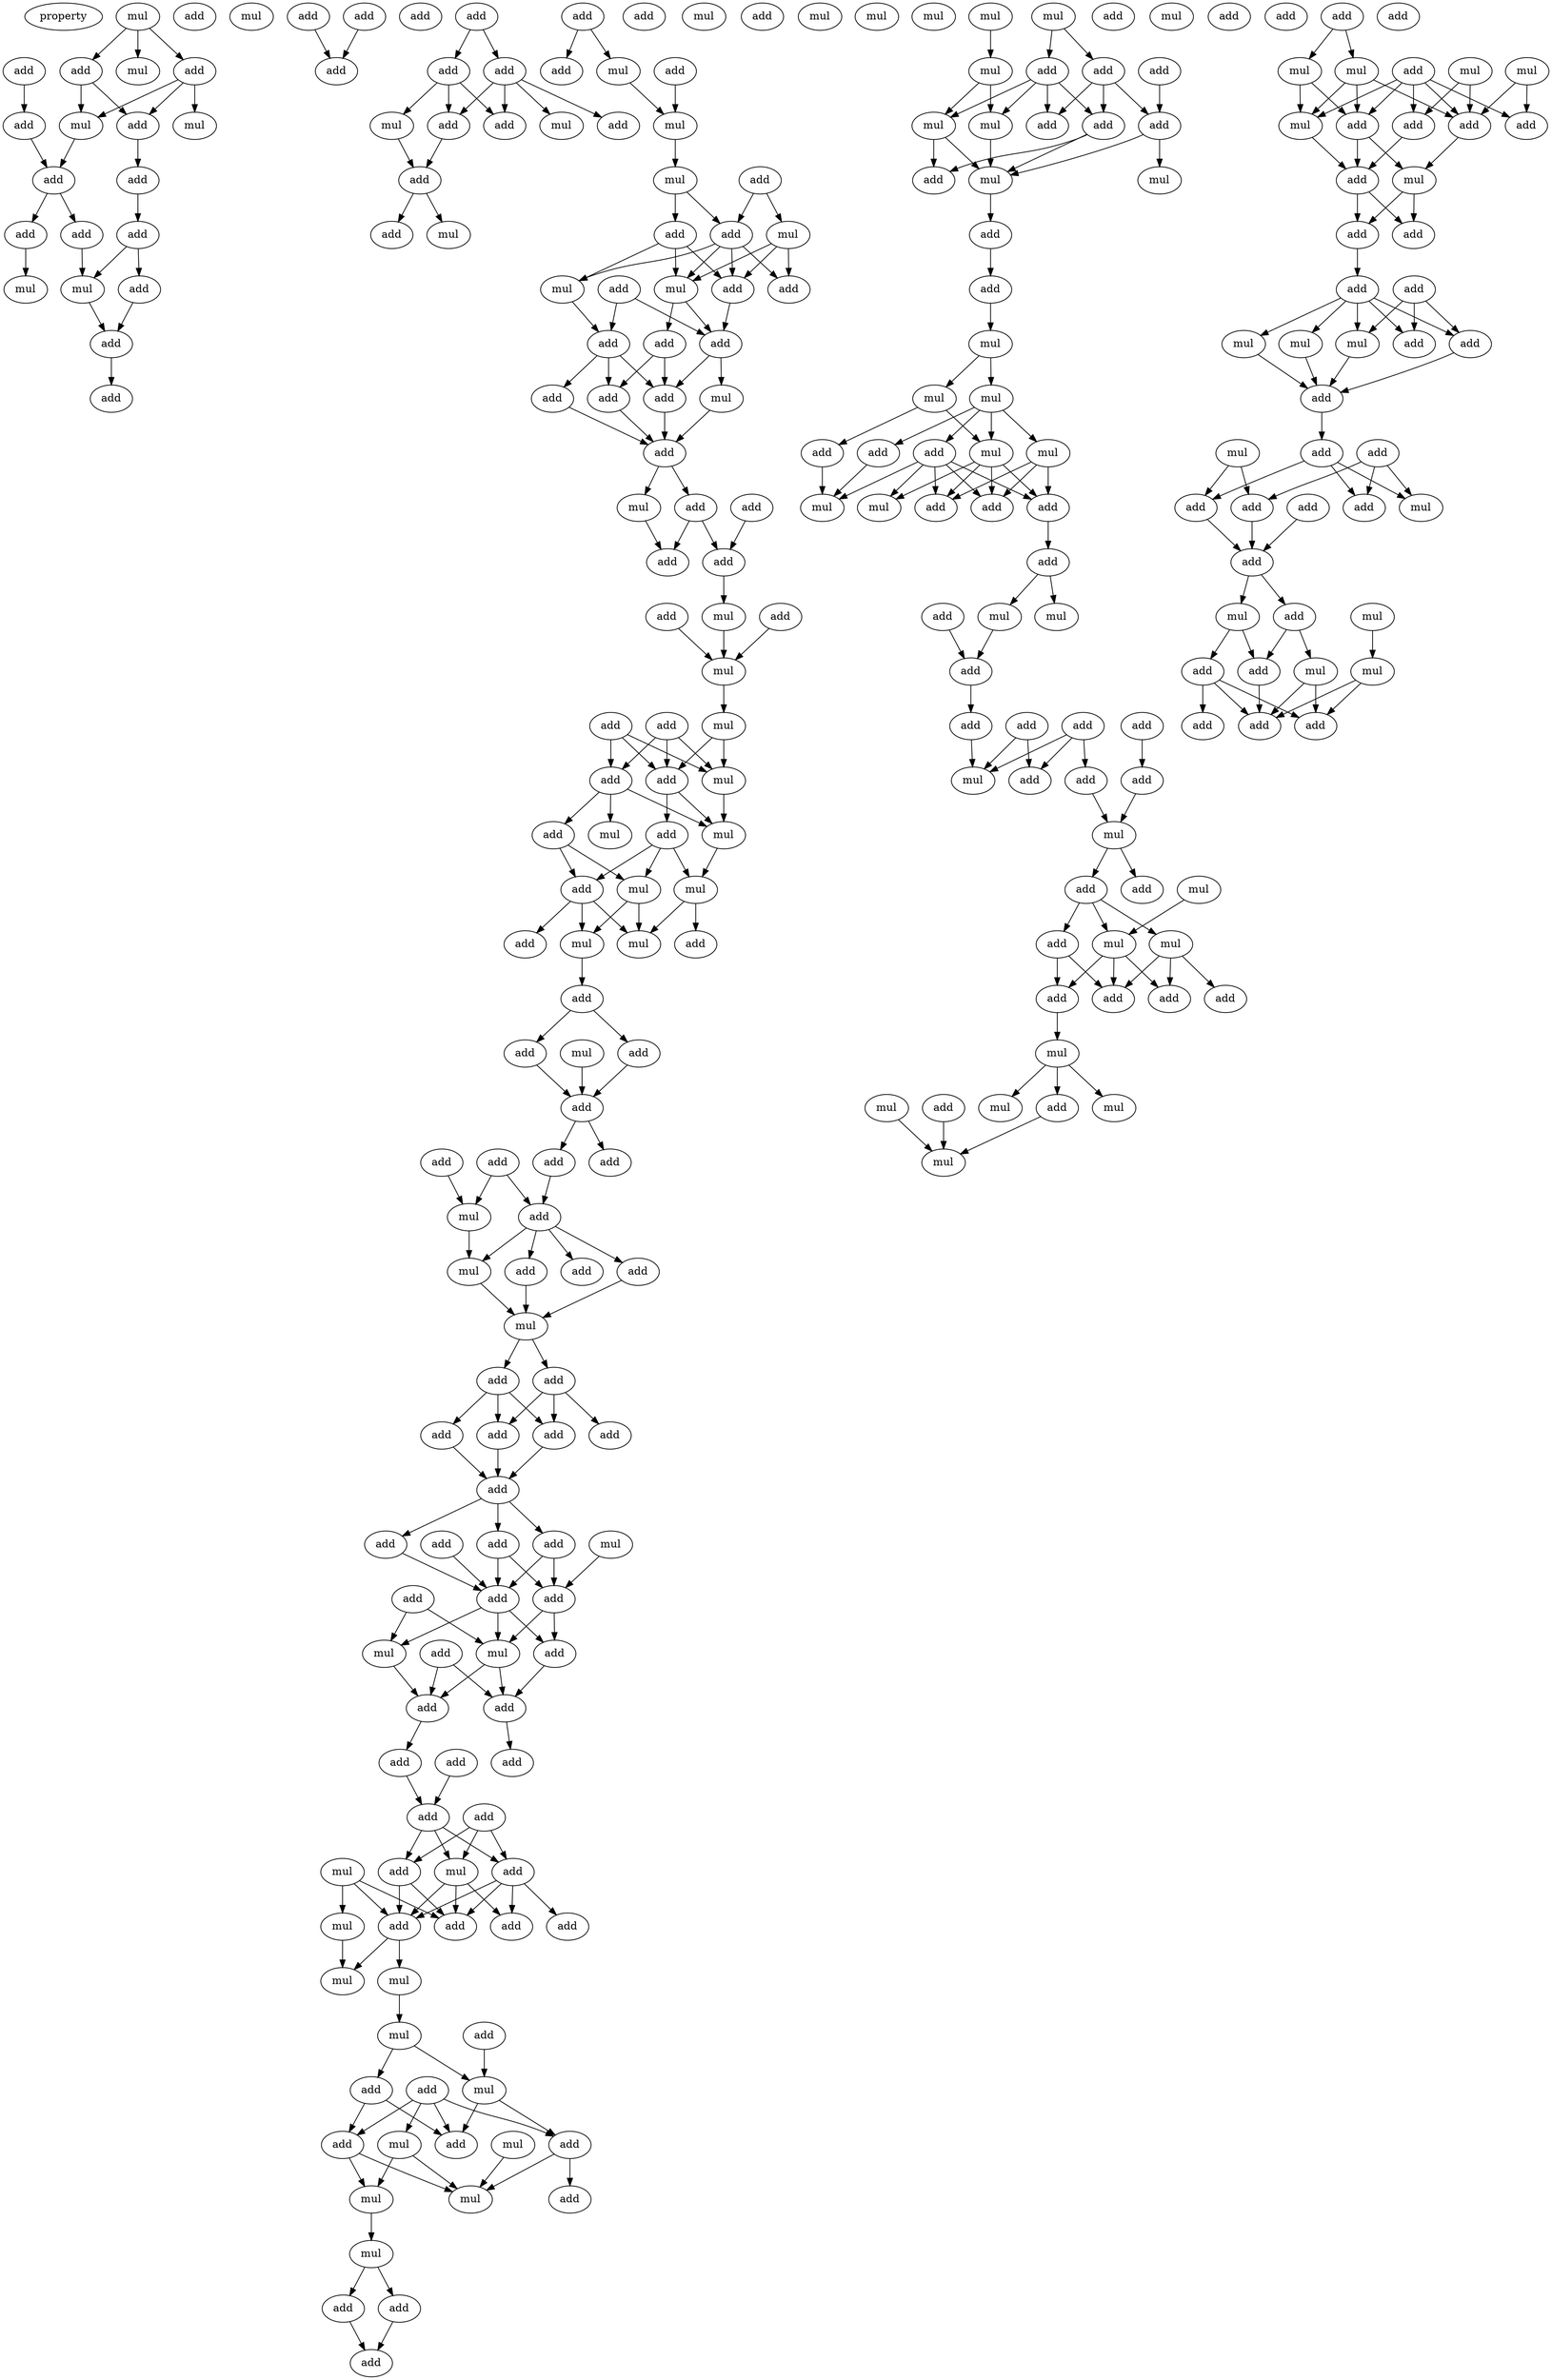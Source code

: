 digraph {
    node [fontcolor=black]
    property [mul=2,lf=1.3]
    0 [ label = mul ];
    1 [ label = add ];
    2 [ label = add ];
    3 [ label = add ];
    4 [ label = add ];
    5 [ label = mul ];
    6 [ label = add ];
    7 [ label = add ];
    8 [ label = mul ];
    9 [ label = mul ];
    10 [ label = add ];
    11 [ label = add ];
    12 [ label = add ];
    13 [ label = add ];
    14 [ label = add ];
    15 [ label = add ];
    16 [ label = mul ];
    17 [ label = mul ];
    18 [ label = add ];
    19 [ label = mul ];
    20 [ label = add ];
    21 [ label = add ];
    22 [ label = add ];
    23 [ label = add ];
    24 [ label = add ];
    25 [ label = add ];
    26 [ label = add ];
    27 [ label = add ];
    28 [ label = add ];
    29 [ label = add ];
    30 [ label = add ];
    31 [ label = mul ];
    32 [ label = mul ];
    33 [ label = add ];
    34 [ label = add ];
    35 [ label = mul ];
    36 [ label = add ];
    37 [ label = add ];
    38 [ label = mul ];
    39 [ label = add ];
    40 [ label = mul ];
    41 [ label = add ];
    42 [ label = mul ];
    43 [ label = add ];
    44 [ label = mul ];
    45 [ label = mul ];
    46 [ label = add ];
    47 [ label = add ];
    48 [ label = add ];
    49 [ label = add ];
    50 [ label = mul ];
    51 [ label = mul ];
    52 [ label = add ];
    53 [ label = add ];
    54 [ label = add ];
    55 [ label = add ];
    56 [ label = add ];
    57 [ label = add ];
    58 [ label = add ];
    59 [ label = mul ];
    60 [ label = add ];
    61 [ label = mul ];
    62 [ label = add ];
    63 [ label = add ];
    64 [ label = add ];
    65 [ label = add ];
    66 [ label = add ];
    67 [ label = mul ];
    68 [ label = add ];
    69 [ label = mul ];
    70 [ label = add ];
    71 [ label = mul ];
    72 [ label = add ];
    73 [ label = add ];
    74 [ label = add ];
    75 [ label = mul ];
    76 [ label = add ];
    77 [ label = mul ];
    78 [ label = add ];
    79 [ label = add ];
    80 [ label = mul ];
    81 [ label = mul ];
    82 [ label = add ];
    83 [ label = mul ];
    84 [ label = mul ];
    85 [ label = add ];
    86 [ label = mul ];
    87 [ label = add ];
    88 [ label = add ];
    89 [ label = mul ];
    90 [ label = add ];
    91 [ label = mul ];
    92 [ label = add ];
    93 [ label = add ];
    94 [ label = add ];
    95 [ label = add ];
    96 [ label = add ];
    97 [ label = add ];
    98 [ label = add ];
    99 [ label = mul ];
    100 [ label = mul ];
    101 [ label = mul ];
    102 [ label = add ];
    103 [ label = add ];
    104 [ label = add ];
    105 [ label = mul ];
    106 [ label = add ];
    107 [ label = add ];
    108 [ label = add ];
    109 [ label = add ];
    110 [ label = add ];
    111 [ label = add ];
    112 [ label = add ];
    113 [ label = add ];
    114 [ label = add ];
    115 [ label = mul ];
    116 [ label = add ];
    117 [ label = add ];
    118 [ label = add ];
    119 [ label = add ];
    120 [ label = add ];
    121 [ label = add ];
    122 [ label = mul ];
    123 [ label = mul ];
    124 [ label = add ];
    125 [ label = add ];
    126 [ label = add ];
    127 [ label = add ];
    128 [ label = mul ];
    129 [ label = add ];
    130 [ label = add ];
    131 [ label = add ];
    132 [ label = add ];
    133 [ label = mul ];
    134 [ label = add ];
    135 [ label = mul ];
    136 [ label = add ];
    137 [ label = add ];
    138 [ label = add ];
    139 [ label = add ];
    140 [ label = mul ];
    141 [ label = add ];
    142 [ label = mul ];
    143 [ label = mul ];
    144 [ label = mul ];
    145 [ label = add ];
    146 [ label = add ];
    147 [ label = add ];
    148 [ label = mul ];
    149 [ label = mul ];
    150 [ label = add ];
    151 [ label = add ];
    152 [ label = mul ];
    153 [ label = add ];
    154 [ label = add ];
    155 [ label = mul ];
    156 [ label = mul ];
    157 [ label = mul ];
    158 [ label = add ];
    159 [ label = add ];
    160 [ label = add ];
    161 [ label = mul ];
    162 [ label = mul ];
    163 [ label = add ];
    164 [ label = add ];
    165 [ label = mul ];
    166 [ label = add ];
    167 [ label = add ];
    168 [ label = add ];
    169 [ label = mul ];
    170 [ label = add ];
    171 [ label = mul ];
    172 [ label = add ];
    173 [ label = mul ];
    174 [ label = mul ];
    175 [ label = add ];
    176 [ label = add ];
    177 [ label = add ];
    178 [ label = mul ];
    179 [ label = mul ];
    180 [ label = mul ];
    181 [ label = mul ];
    182 [ label = mul ];
    183 [ label = add ];
    184 [ label = add ];
    185 [ label = add ];
    186 [ label = mul ];
    187 [ label = mul ];
    188 [ label = add ];
    189 [ label = add ];
    190 [ label = mul ];
    191 [ label = add ];
    192 [ label = add ];
    193 [ label = add ];
    194 [ label = mul ];
    195 [ label = mul ];
    196 [ label = add ];
    197 [ label = add ];
    198 [ label = add ];
    199 [ label = add ];
    200 [ label = add ];
    201 [ label = add ];
    202 [ label = add ];
    203 [ label = mul ];
    204 [ label = add ];
    205 [ label = add ];
    206 [ label = mul ];
    207 [ label = add ];
    208 [ label = add ];
    209 [ label = mul ];
    210 [ label = add ];
    211 [ label = mul ];
    212 [ label = mul ];
    213 [ label = add ];
    214 [ label = add ];
    215 [ label = add ];
    216 [ label = add ];
    217 [ label = mul ];
    218 [ label = mul ];
    219 [ label = add ];
    220 [ label = mul ];
    221 [ label = add ];
    222 [ label = mul ];
    223 [ label = mul ];
    224 [ label = add ];
    225 [ label = add ];
    226 [ label = mul ];
    227 [ label = mul ];
    228 [ label = add ];
    229 [ label = mul ];
    230 [ label = mul ];
    231 [ label = add ];
    232 [ label = add ];
    233 [ label = add ];
    234 [ label = mul ];
    235 [ label = add ];
    236 [ label = add ];
    237 [ label = mul ];
    238 [ label = add ];
    239 [ label = add ];
    240 [ label = add ];
    241 [ label = add ];
    242 [ label = add ];
    243 [ label = mul ];
    244 [ label = mul ];
    245 [ label = add ];
    246 [ label = mul ];
    247 [ label = add ];
    248 [ label = add ];
    249 [ label = add ];
    250 [ label = add ];
    251 [ label = mul ];
    252 [ label = add ];
    253 [ label = add ];
    254 [ label = add ];
    255 [ label = add ];
    256 [ label = mul ];
    257 [ label = add ];
    258 [ label = mul ];
    259 [ label = mul ];
    260 [ label = add ];
    261 [ label = add ];
    262 [ label = mul ];
    263 [ label = add ];
    264 [ label = mul ];
    265 [ label = add ];
    266 [ label = add ];
    267 [ label = add ];
    0 -> 3 [ name = 0 ];
    0 -> 4 [ name = 1 ];
    0 -> 5 [ name = 2 ];
    1 -> 7 [ name = 3 ];
    3 -> 6 [ name = 4 ];
    3 -> 9 [ name = 5 ];
    4 -> 6 [ name = 6 ];
    4 -> 8 [ name = 7 ];
    4 -> 9 [ name = 8 ];
    6 -> 11 [ name = 9 ];
    7 -> 10 [ name = 10 ];
    9 -> 10 [ name = 11 ];
    10 -> 12 [ name = 12 ];
    10 -> 13 [ name = 13 ];
    11 -> 14 [ name = 14 ];
    12 -> 17 [ name = 15 ];
    13 -> 16 [ name = 16 ];
    14 -> 15 [ name = 17 ];
    14 -> 17 [ name = 18 ];
    15 -> 18 [ name = 19 ];
    17 -> 18 [ name = 20 ];
    18 -> 23 [ name = 21 ];
    20 -> 24 [ name = 22 ];
    22 -> 24 [ name = 23 ];
    25 -> 26 [ name = 24 ];
    25 -> 27 [ name = 25 ];
    26 -> 28 [ name = 26 ];
    26 -> 29 [ name = 27 ];
    26 -> 30 [ name = 28 ];
    26 -> 32 [ name = 29 ];
    27 -> 28 [ name = 30 ];
    27 -> 29 [ name = 31 ];
    27 -> 31 [ name = 32 ];
    28 -> 33 [ name = 33 ];
    31 -> 33 [ name = 34 ];
    33 -> 34 [ name = 35 ];
    33 -> 35 [ name = 36 ];
    36 -> 39 [ name = 37 ];
    36 -> 40 [ name = 38 ];
    40 -> 42 [ name = 39 ];
    41 -> 42 [ name = 40 ];
    42 -> 44 [ name = 41 ];
    43 -> 45 [ name = 42 ];
    43 -> 47 [ name = 43 ];
    44 -> 46 [ name = 44 ];
    44 -> 47 [ name = 45 ];
    45 -> 49 [ name = 46 ];
    45 -> 51 [ name = 47 ];
    45 -> 52 [ name = 48 ];
    46 -> 49 [ name = 49 ];
    46 -> 50 [ name = 50 ];
    46 -> 51 [ name = 51 ];
    47 -> 49 [ name = 52 ];
    47 -> 50 [ name = 53 ];
    47 -> 51 [ name = 54 ];
    47 -> 52 [ name = 55 ];
    48 -> 54 [ name = 56 ];
    48 -> 55 [ name = 57 ];
    49 -> 55 [ name = 58 ];
    50 -> 54 [ name = 59 ];
    51 -> 53 [ name = 60 ];
    51 -> 55 [ name = 61 ];
    53 -> 57 [ name = 62 ];
    53 -> 58 [ name = 63 ];
    54 -> 56 [ name = 64 ];
    54 -> 57 [ name = 65 ];
    54 -> 58 [ name = 66 ];
    55 -> 58 [ name = 67 ];
    55 -> 59 [ name = 68 ];
    56 -> 60 [ name = 69 ];
    57 -> 60 [ name = 70 ];
    58 -> 60 [ name = 71 ];
    59 -> 60 [ name = 72 ];
    60 -> 61 [ name = 73 ];
    60 -> 63 [ name = 74 ];
    61 -> 65 [ name = 75 ];
    62 -> 64 [ name = 76 ];
    63 -> 64 [ name = 77 ];
    63 -> 65 [ name = 78 ];
    64 -> 67 [ name = 79 ];
    66 -> 69 [ name = 80 ];
    67 -> 69 [ name = 81 ];
    68 -> 69 [ name = 82 ];
    69 -> 71 [ name = 83 ];
    71 -> 75 [ name = 84 ];
    71 -> 76 [ name = 85 ];
    72 -> 74 [ name = 86 ];
    72 -> 75 [ name = 87 ];
    72 -> 76 [ name = 88 ];
    73 -> 74 [ name = 89 ];
    73 -> 75 [ name = 90 ];
    73 -> 76 [ name = 91 ];
    74 -> 77 [ name = 92 ];
    74 -> 79 [ name = 93 ];
    74 -> 80 [ name = 94 ];
    75 -> 77 [ name = 95 ];
    76 -> 77 [ name = 96 ];
    76 -> 78 [ name = 97 ];
    77 -> 81 [ name = 98 ];
    78 -> 81 [ name = 99 ];
    78 -> 82 [ name = 100 ];
    78 -> 83 [ name = 101 ];
    79 -> 82 [ name = 102 ];
    79 -> 83 [ name = 103 ];
    81 -> 84 [ name = 104 ];
    81 -> 87 [ name = 105 ];
    82 -> 84 [ name = 106 ];
    82 -> 85 [ name = 107 ];
    82 -> 86 [ name = 108 ];
    83 -> 84 [ name = 109 ];
    83 -> 86 [ name = 110 ];
    86 -> 88 [ name = 111 ];
    88 -> 90 [ name = 112 ];
    88 -> 92 [ name = 113 ];
    90 -> 93 [ name = 114 ];
    91 -> 93 [ name = 115 ];
    92 -> 93 [ name = 116 ];
    93 -> 95 [ name = 117 ];
    93 -> 97 [ name = 118 ];
    94 -> 98 [ name = 119 ];
    94 -> 99 [ name = 120 ];
    95 -> 98 [ name = 121 ];
    96 -> 99 [ name = 122 ];
    98 -> 101 [ name = 123 ];
    98 -> 102 [ name = 124 ];
    98 -> 103 [ name = 125 ];
    98 -> 104 [ name = 126 ];
    99 -> 101 [ name = 127 ];
    101 -> 105 [ name = 128 ];
    102 -> 105 [ name = 129 ];
    103 -> 105 [ name = 130 ];
    105 -> 106 [ name = 131 ];
    105 -> 107 [ name = 132 ];
    106 -> 109 [ name = 133 ];
    106 -> 110 [ name = 134 ];
    106 -> 111 [ name = 135 ];
    107 -> 108 [ name = 136 ];
    107 -> 109 [ name = 137 ];
    107 -> 110 [ name = 138 ];
    109 -> 112 [ name = 139 ];
    110 -> 112 [ name = 140 ];
    111 -> 112 [ name = 141 ];
    112 -> 114 [ name = 142 ];
    112 -> 116 [ name = 143 ];
    112 -> 117 [ name = 144 ];
    113 -> 119 [ name = 145 ];
    114 -> 119 [ name = 146 ];
    115 -> 118 [ name = 147 ];
    116 -> 118 [ name = 148 ];
    116 -> 119 [ name = 149 ];
    117 -> 118 [ name = 150 ];
    117 -> 119 [ name = 151 ];
    118 -> 123 [ name = 152 ];
    118 -> 124 [ name = 153 ];
    119 -> 122 [ name = 154 ];
    119 -> 123 [ name = 155 ];
    119 -> 124 [ name = 156 ];
    120 -> 122 [ name = 157 ];
    120 -> 123 [ name = 158 ];
    121 -> 125 [ name = 159 ];
    121 -> 126 [ name = 160 ];
    122 -> 125 [ name = 161 ];
    123 -> 125 [ name = 162 ];
    123 -> 126 [ name = 163 ];
    124 -> 126 [ name = 164 ];
    125 -> 130 [ name = 165 ];
    126 -> 127 [ name = 166 ];
    129 -> 131 [ name = 167 ];
    130 -> 131 [ name = 168 ];
    131 -> 133 [ name = 169 ];
    131 -> 134 [ name = 170 ];
    131 -> 136 [ name = 171 ];
    132 -> 133 [ name = 172 ];
    132 -> 134 [ name = 173 ];
    132 -> 136 [ name = 174 ];
    133 -> 137 [ name = 175 ];
    133 -> 139 [ name = 176 ];
    133 -> 141 [ name = 177 ];
    134 -> 137 [ name = 178 ];
    134 -> 141 [ name = 179 ];
    135 -> 137 [ name = 180 ];
    135 -> 140 [ name = 181 ];
    135 -> 141 [ name = 182 ];
    136 -> 137 [ name = 183 ];
    136 -> 138 [ name = 184 ];
    136 -> 139 [ name = 185 ];
    136 -> 141 [ name = 186 ];
    137 -> 142 [ name = 187 ];
    137 -> 143 [ name = 188 ];
    140 -> 143 [ name = 189 ];
    142 -> 144 [ name = 190 ];
    144 -> 146 [ name = 191 ];
    144 -> 148 [ name = 192 ];
    145 -> 148 [ name = 193 ];
    146 -> 150 [ name = 194 ];
    146 -> 151 [ name = 195 ];
    147 -> 149 [ name = 196 ];
    147 -> 150 [ name = 197 ];
    147 -> 151 [ name = 198 ];
    147 -> 153 [ name = 199 ];
    148 -> 151 [ name = 200 ];
    148 -> 153 [ name = 201 ];
    149 -> 155 [ name = 202 ];
    149 -> 156 [ name = 203 ];
    150 -> 155 [ name = 204 ];
    150 -> 156 [ name = 205 ];
    152 -> 156 [ name = 206 ];
    153 -> 154 [ name = 207 ];
    153 -> 156 [ name = 208 ];
    155 -> 157 [ name = 209 ];
    157 -> 158 [ name = 210 ];
    157 -> 159 [ name = 211 ];
    158 -> 160 [ name = 212 ];
    159 -> 160 [ name = 213 ];
    161 -> 163 [ name = 214 ];
    161 -> 166 [ name = 215 ];
    162 -> 165 [ name = 216 ];
    163 -> 167 [ name = 217 ];
    163 -> 168 [ name = 218 ];
    163 -> 170 [ name = 219 ];
    164 -> 170 [ name = 220 ];
    165 -> 169 [ name = 221 ];
    165 -> 171 [ name = 222 ];
    166 -> 167 [ name = 223 ];
    166 -> 168 [ name = 224 ];
    166 -> 169 [ name = 225 ];
    166 -> 171 [ name = 226 ];
    167 -> 172 [ name = 227 ];
    167 -> 174 [ name = 228 ];
    169 -> 172 [ name = 229 ];
    169 -> 174 [ name = 230 ];
    170 -> 173 [ name = 231 ];
    170 -> 174 [ name = 232 ];
    171 -> 174 [ name = 233 ];
    174 -> 175 [ name = 234 ];
    175 -> 176 [ name = 235 ];
    176 -> 178 [ name = 236 ];
    178 -> 180 [ name = 237 ];
    178 -> 181 [ name = 238 ];
    180 -> 182 [ name = 239 ];
    180 -> 184 [ name = 240 ];
    180 -> 185 [ name = 241 ];
    180 -> 186 [ name = 242 ];
    181 -> 183 [ name = 243 ];
    181 -> 186 [ name = 244 ];
    182 -> 188 [ name = 245 ];
    182 -> 189 [ name = 246 ];
    182 -> 191 [ name = 247 ];
    183 -> 190 [ name = 248 ];
    184 -> 187 [ name = 249 ];
    184 -> 188 [ name = 250 ];
    184 -> 189 [ name = 251 ];
    184 -> 190 [ name = 252 ];
    184 -> 191 [ name = 253 ];
    185 -> 190 [ name = 254 ];
    186 -> 187 [ name = 255 ];
    186 -> 188 [ name = 256 ];
    186 -> 189 [ name = 257 ];
    186 -> 191 [ name = 258 ];
    188 -> 192 [ name = 259 ];
    192 -> 194 [ name = 260 ];
    192 -> 195 [ name = 261 ];
    193 -> 196 [ name = 262 ];
    194 -> 196 [ name = 263 ];
    196 -> 198 [ name = 264 ];
    197 -> 202 [ name = 265 ];
    197 -> 203 [ name = 266 ];
    197 -> 204 [ name = 267 ];
    198 -> 203 [ name = 268 ];
    199 -> 205 [ name = 269 ];
    201 -> 203 [ name = 270 ];
    201 -> 204 [ name = 271 ];
    202 -> 206 [ name = 272 ];
    205 -> 206 [ name = 273 ];
    206 -> 207 [ name = 274 ];
    206 -> 208 [ name = 275 ];
    208 -> 210 [ name = 276 ];
    208 -> 211 [ name = 277 ];
    208 -> 212 [ name = 278 ];
    209 -> 211 [ name = 279 ];
    210 -> 213 [ name = 280 ];
    210 -> 214 [ name = 281 ];
    211 -> 213 [ name = 282 ];
    211 -> 214 [ name = 283 ];
    211 -> 215 [ name = 284 ];
    212 -> 213 [ name = 285 ];
    212 -> 215 [ name = 286 ];
    212 -> 216 [ name = 287 ];
    214 -> 217 [ name = 288 ];
    217 -> 218 [ name = 289 ];
    217 -> 220 [ name = 290 ];
    217 -> 221 [ name = 291 ];
    219 -> 223 [ name = 292 ];
    221 -> 223 [ name = 293 ];
    222 -> 223 [ name = 294 ];
    225 -> 229 [ name = 295 ];
    225 -> 230 [ name = 296 ];
    226 -> 231 [ name = 297 ];
    226 -> 233 [ name = 298 ];
    227 -> 233 [ name = 299 ];
    227 -> 235 [ name = 300 ];
    228 -> 231 [ name = 301 ];
    228 -> 232 [ name = 302 ];
    228 -> 233 [ name = 303 ];
    228 -> 234 [ name = 304 ];
    228 -> 235 [ name = 305 ];
    229 -> 232 [ name = 306 ];
    229 -> 233 [ name = 307 ];
    229 -> 234 [ name = 308 ];
    230 -> 232 [ name = 309 ];
    230 -> 234 [ name = 310 ];
    232 -> 236 [ name = 311 ];
    232 -> 237 [ name = 312 ];
    233 -> 237 [ name = 313 ];
    234 -> 236 [ name = 314 ];
    235 -> 236 [ name = 315 ];
    236 -> 238 [ name = 316 ];
    236 -> 240 [ name = 317 ];
    237 -> 238 [ name = 318 ];
    237 -> 240 [ name = 319 ];
    240 -> 241 [ name = 320 ];
    241 -> 243 [ name = 321 ];
    241 -> 244 [ name = 322 ];
    241 -> 245 [ name = 323 ];
    241 -> 246 [ name = 324 ];
    241 -> 247 [ name = 325 ];
    242 -> 245 [ name = 326 ];
    242 -> 246 [ name = 327 ];
    242 -> 247 [ name = 328 ];
    243 -> 248 [ name = 329 ];
    244 -> 248 [ name = 330 ];
    246 -> 248 [ name = 331 ];
    247 -> 248 [ name = 332 ];
    248 -> 249 [ name = 333 ];
    249 -> 252 [ name = 334 ];
    249 -> 253 [ name = 335 ];
    249 -> 256 [ name = 336 ];
    250 -> 252 [ name = 337 ];
    250 -> 254 [ name = 338 ];
    250 -> 256 [ name = 339 ];
    251 -> 253 [ name = 340 ];
    251 -> 254 [ name = 341 ];
    253 -> 257 [ name = 342 ];
    254 -> 257 [ name = 343 ];
    255 -> 257 [ name = 344 ];
    257 -> 259 [ name = 345 ];
    257 -> 260 [ name = 346 ];
    258 -> 264 [ name = 347 ];
    259 -> 261 [ name = 348 ];
    259 -> 263 [ name = 349 ];
    260 -> 262 [ name = 350 ];
    260 -> 263 [ name = 351 ];
    261 -> 265 [ name = 352 ];
    261 -> 266 [ name = 353 ];
    261 -> 267 [ name = 354 ];
    262 -> 265 [ name = 355 ];
    262 -> 267 [ name = 356 ];
    263 -> 265 [ name = 357 ];
    264 -> 265 [ name = 358 ];
    264 -> 267 [ name = 359 ];
}
